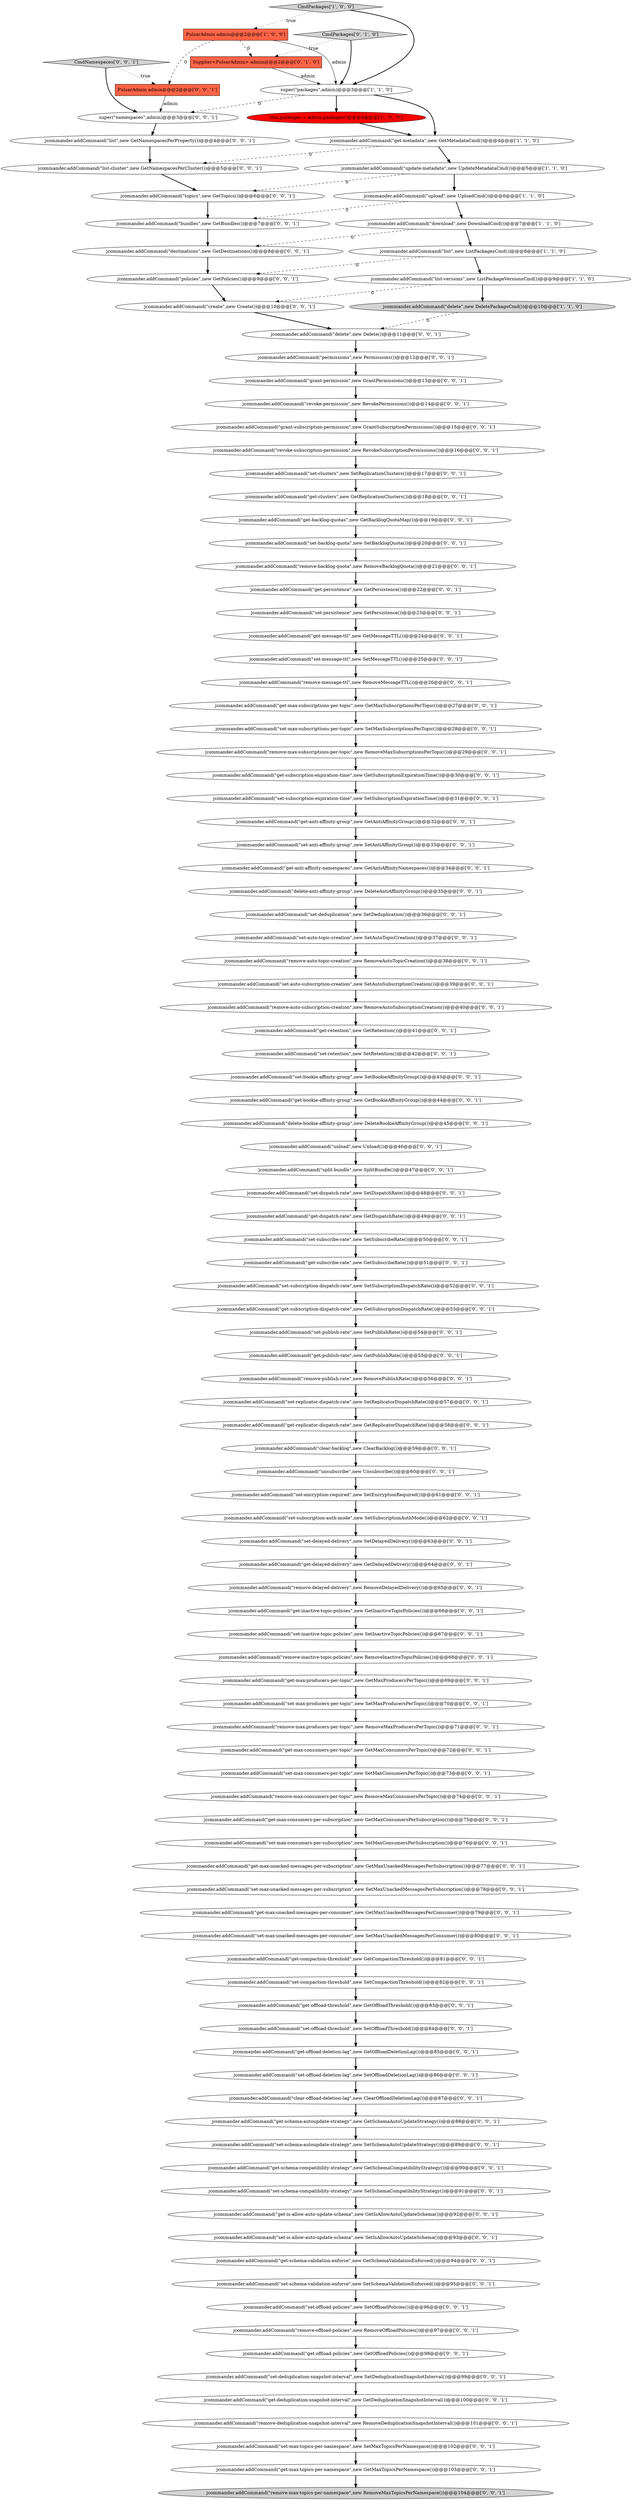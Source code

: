 digraph {
11 [style = filled, label = "Supplier<PulsarAdmin> admin@@@2@@@['0', '1', '0']", fillcolor = tomato, shape = box image = "AAA1AAABBB2BBB"];
116 [style = filled, label = "jcommander.addCommand(\"get-anti-affinity-namespaces\",new GetAntiAffinityNamespaces())@@@34@@@['0', '0', '1']", fillcolor = white, shape = ellipse image = "AAA0AAABBB3BBB"];
93 [style = filled, label = "super(\"namespaces\",admin)@@@3@@@['0', '0', '1']", fillcolor = white, shape = ellipse image = "AAA0AAABBB3BBB"];
43 [style = filled, label = "jcommander.addCommand(\"set-dispatch-rate\",new SetDispatchRate())@@@48@@@['0', '0', '1']", fillcolor = white, shape = ellipse image = "AAA0AAABBB3BBB"];
52 [style = filled, label = "jcommander.addCommand(\"get-offload-deletion-lag\",new GetOffloadDeletionLag())@@@85@@@['0', '0', '1']", fillcolor = white, shape = ellipse image = "AAA0AAABBB3BBB"];
27 [style = filled, label = "jcommander.addCommand(\"set-schema-validation-enforce\",new SetSchemaValidationEnforced())@@@95@@@['0', '0', '1']", fillcolor = white, shape = ellipse image = "AAA0AAABBB3BBB"];
48 [style = filled, label = "jcommander.addCommand(\"delete-anti-affinity-group\",new DeleteAntiAffinityGroup())@@@35@@@['0', '0', '1']", fillcolor = white, shape = ellipse image = "AAA0AAABBB3BBB"];
65 [style = filled, label = "jcommander.addCommand(\"get-inactive-topic-policies\",new GetInactiveTopicPolicies())@@@66@@@['0', '0', '1']", fillcolor = white, shape = ellipse image = "AAA0AAABBB3BBB"];
74 [style = filled, label = "jcommander.addCommand(\"delete-bookie-affinity-group\",new DeleteBookieAffinityGroup())@@@45@@@['0', '0', '1']", fillcolor = white, shape = ellipse image = "AAA0AAABBB3BBB"];
47 [style = filled, label = "jcommander.addCommand(\"set-replicator-dispatch-rate\",new SetReplicatorDispatchRate())@@@57@@@['0', '0', '1']", fillcolor = white, shape = ellipse image = "AAA0AAABBB3BBB"];
89 [style = filled, label = "jcommander.addCommand(\"set-max-consumers-per-topic\",new SetMaxConsumersPerTopic())@@@73@@@['0', '0', '1']", fillcolor = white, shape = ellipse image = "AAA0AAABBB3BBB"];
46 [style = filled, label = "jcommander.addCommand(\"remove-auto-topic-creation\",new RemoveAutoTopicCreation())@@@38@@@['0', '0', '1']", fillcolor = white, shape = ellipse image = "AAA0AAABBB3BBB"];
78 [style = filled, label = "jcommander.addCommand(\"get-offload-policies\",new GetOffloadPolicies())@@@98@@@['0', '0', '1']", fillcolor = white, shape = ellipse image = "AAA0AAABBB3BBB"];
58 [style = filled, label = "jcommander.addCommand(\"get-message-ttl\",new GetMessageTTL())@@@24@@@['0', '0', '1']", fillcolor = white, shape = ellipse image = "AAA0AAABBB3BBB"];
57 [style = filled, label = "jcommander.addCommand(\"list\",new GetNamespacesPerProperty())@@@4@@@['0', '0', '1']", fillcolor = white, shape = ellipse image = "AAA0AAABBB3BBB"];
92 [style = filled, label = "jcommander.addCommand(\"get-clusters\",new GetReplicationClusters())@@@18@@@['0', '0', '1']", fillcolor = white, shape = ellipse image = "AAA0AAABBB3BBB"];
63 [style = filled, label = "jcommander.addCommand(\"set-delayed-delivery\",new SetDelayedDelivery())@@@63@@@['0', '0', '1']", fillcolor = white, shape = ellipse image = "AAA0AAABBB3BBB"];
99 [style = filled, label = "jcommander.addCommand(\"get-subscription-dispatch-rate\",new GetSubscriptionDispatchRate())@@@53@@@['0', '0', '1']", fillcolor = white, shape = ellipse image = "AAA0AAABBB3BBB"];
36 [style = filled, label = "jcommander.addCommand(\"set-encryption-required\",new SetEncryptionRequired())@@@61@@@['0', '0', '1']", fillcolor = white, shape = ellipse image = "AAA0AAABBB3BBB"];
37 [style = filled, label = "jcommander.addCommand(\"get-max-unacked-messages-per-consumer\",new GetMaxUnackedMessagesPerConsumer())@@@79@@@['0', '0', '1']", fillcolor = white, shape = ellipse image = "AAA0AAABBB3BBB"];
26 [style = filled, label = "jcommander.addCommand(\"revoke-permission\",new RevokePermissions())@@@14@@@['0', '0', '1']", fillcolor = white, shape = ellipse image = "AAA0AAABBB3BBB"];
79 [style = filled, label = "jcommander.addCommand(\"get-schema-compatibility-strategy\",new GetSchemaCompatibilityStrategy())@@@90@@@['0', '0', '1']", fillcolor = white, shape = ellipse image = "AAA0AAABBB3BBB"];
32 [style = filled, label = "jcommander.addCommand(\"set-subscribe-rate\",new SetSubscribeRate())@@@50@@@['0', '0', '1']", fillcolor = white, shape = ellipse image = "AAA0AAABBB3BBB"];
115 [style = filled, label = "jcommander.addCommand(\"grant-permission\",new GrantPermissions())@@@13@@@['0', '0', '1']", fillcolor = white, shape = ellipse image = "AAA0AAABBB3BBB"];
84 [style = filled, label = "jcommander.addCommand(\"get-offload-threshold\",new GetOffloadThreshold())@@@83@@@['0', '0', '1']", fillcolor = white, shape = ellipse image = "AAA0AAABBB3BBB"];
105 [style = filled, label = "jcommander.addCommand(\"get-max-topics-per-namespace\",new GetMaxTopicsPerNamespace())@@@103@@@['0', '0', '1']", fillcolor = white, shape = ellipse image = "AAA0AAABBB3BBB"];
61 [style = filled, label = "jcommander.addCommand(\"set-max-unacked-messages-per-consumer\",new SetMaxUnackedMessagesPerConsumer())@@@80@@@['0', '0', '1']", fillcolor = white, shape = ellipse image = "AAA0AAABBB3BBB"];
98 [style = filled, label = "jcommander.addCommand(\"grant-subscription-permission\",new GrantSubscriptionPermissions())@@@15@@@['0', '0', '1']", fillcolor = white, shape = ellipse image = "AAA0AAABBB3BBB"];
23 [style = filled, label = "jcommander.addCommand(\"clear-backlog\",new ClearBacklog())@@@59@@@['0', '0', '1']", fillcolor = white, shape = ellipse image = "AAA0AAABBB3BBB"];
41 [style = filled, label = "jcommander.addCommand(\"get-max-consumers-per-subscription\",new GetMaxConsumersPerSubscription())@@@75@@@['0', '0', '1']", fillcolor = white, shape = ellipse image = "AAA0AAABBB3BBB"];
18 [style = filled, label = "jcommander.addCommand(\"get-bookie-affinity-group\",new GetBookieAffinityGroup())@@@44@@@['0', '0', '1']", fillcolor = white, shape = ellipse image = "AAA0AAABBB3BBB"];
9 [style = filled, label = "jcommander.addCommand(\"list\",new ListPackagesCmd())@@@8@@@['1', '1', '0']", fillcolor = white, shape = ellipse image = "AAA0AAABBB1BBB"];
1 [style = filled, label = "CmdPackages['1', '0', '0']", fillcolor = lightgray, shape = diamond image = "AAA0AAABBB1BBB"];
104 [style = filled, label = "jcommander.addCommand(\"get-deduplication-snapshot-interval\",new GetDeduplicationSnapshotInterval())@@@100@@@['0', '0', '1']", fillcolor = white, shape = ellipse image = "AAA0AAABBB3BBB"];
113 [style = filled, label = "jcommander.addCommand(\"set-publish-rate\",new SetPublishRate())@@@54@@@['0', '0', '1']", fillcolor = white, shape = ellipse image = "AAA0AAABBB3BBB"];
88 [style = filled, label = "jcommander.addCommand(\"set-anti-affinity-group\",new SetAntiAffinityGroup())@@@33@@@['0', '0', '1']", fillcolor = white, shape = ellipse image = "AAA0AAABBB3BBB"];
67 [style = filled, label = "jcommander.addCommand(\"topics\",new GetTopics())@@@6@@@['0', '0', '1']", fillcolor = white, shape = ellipse image = "AAA0AAABBB3BBB"];
71 [style = filled, label = "jcommander.addCommand(\"get-publish-rate\",new GetPublishRate())@@@55@@@['0', '0', '1']", fillcolor = white, shape = ellipse image = "AAA0AAABBB3BBB"];
112 [style = filled, label = "jcommander.addCommand(\"get-is-allow-auto-update-schema\",new GetIsAllowAutoUpdateSchema())@@@92@@@['0', '0', '1']", fillcolor = white, shape = ellipse image = "AAA0AAABBB3BBB"];
101 [style = filled, label = "jcommander.addCommand(\"set-inactive-topic-policies\",new SetInactiveTopicPolicies())@@@67@@@['0', '0', '1']", fillcolor = white, shape = ellipse image = "AAA0AAABBB3BBB"];
8 [style = filled, label = "PulsarAdmin admin@@@2@@@['1', '0', '0']", fillcolor = tomato, shape = box image = "AAA1AAABBB1BBB"];
82 [style = filled, label = "jcommander.addCommand(\"unload\",new Unload())@@@46@@@['0', '0', '1']", fillcolor = white, shape = ellipse image = "AAA0AAABBB3BBB"];
91 [style = filled, label = "jcommander.addCommand(\"set-subscription-expiration-time\",new SetSubscriptionExpirationTime())@@@31@@@['0', '0', '1']", fillcolor = white, shape = ellipse image = "AAA0AAABBB3BBB"];
34 [style = filled, label = "jcommander.addCommand(\"set-max-producers-per-topic\",new SetMaxProducersPerTopic())@@@70@@@['0', '0', '1']", fillcolor = white, shape = ellipse image = "AAA0AAABBB3BBB"];
90 [style = filled, label = "jcommander.addCommand(\"remove-max-subscriptions-per-topic\",new RemoveMaxSubscriptionsPerTopic())@@@29@@@['0', '0', '1']", fillcolor = white, shape = ellipse image = "AAA0AAABBB3BBB"];
20 [style = filled, label = "jcommander.addCommand(\"get-schema-autoupdate-strategy\",new GetSchemaAutoUpdateStrategy())@@@88@@@['0', '0', '1']", fillcolor = white, shape = ellipse image = "AAA0AAABBB3BBB"];
75 [style = filled, label = "jcommander.addCommand(\"get-dispatch-rate\",new GetDispatchRate())@@@49@@@['0', '0', '1']", fillcolor = white, shape = ellipse image = "AAA0AAABBB3BBB"];
109 [style = filled, label = "jcommander.addCommand(\"set-subscription-auth-mode\",new SetSubscriptionAuthMode())@@@62@@@['0', '0', '1']", fillcolor = white, shape = ellipse image = "AAA0AAABBB3BBB"];
19 [style = filled, label = "jcommander.addCommand(\"set-subscription-dispatch-rate\",new SetSubscriptionDispatchRate())@@@52@@@['0', '0', '1']", fillcolor = white, shape = ellipse image = "AAA0AAABBB3BBB"];
5 [style = filled, label = "jcommander.addCommand(\"download\",new DownloadCmd())@@@7@@@['1', '1', '0']", fillcolor = white, shape = ellipse image = "AAA0AAABBB1BBB"];
94 [style = filled, label = "jcommander.addCommand(\"remove-backlog-quota\",new RemoveBacklogQuota())@@@21@@@['0', '0', '1']", fillcolor = white, shape = ellipse image = "AAA0AAABBB3BBB"];
16 [style = filled, label = "jcommander.addCommand(\"remove-auto-subscription-creation\",new RemoveAutoSubscriptionCreation())@@@40@@@['0', '0', '1']", fillcolor = white, shape = ellipse image = "AAA0AAABBB3BBB"];
76 [style = filled, label = "jcommander.addCommand(\"set-schema-autoupdate-strategy\",new SetSchemaAutoUpdateStrategy())@@@89@@@['0', '0', '1']", fillcolor = white, shape = ellipse image = "AAA0AAABBB3BBB"];
30 [style = filled, label = "jcommander.addCommand(\"get-max-unacked-messages-per-subscription\",new GetMaxUnackedMessagesPerSubscription())@@@77@@@['0', '0', '1']", fillcolor = white, shape = ellipse image = "AAA0AAABBB3BBB"];
102 [style = filled, label = "jcommander.addCommand(\"create\",new Create())@@@10@@@['0', '0', '1']", fillcolor = white, shape = ellipse image = "AAA0AAABBB3BBB"];
49 [style = filled, label = "CmdNamespaces['0', '0', '1']", fillcolor = lightgray, shape = diamond image = "AAA0AAABBB3BBB"];
100 [style = filled, label = "jcommander.addCommand(\"get-max-producers-per-topic\",new GetMaxProducersPerTopic())@@@69@@@['0', '0', '1']", fillcolor = white, shape = ellipse image = "AAA0AAABBB3BBB"];
0 [style = filled, label = "jcommander.addCommand(\"list-versions\",new ListPackageVersionsCmd())@@@9@@@['1', '1', '0']", fillcolor = white, shape = ellipse image = "AAA0AAABBB1BBB"];
111 [style = filled, label = "jcommander.addCommand(\"remove-max-topics-per-namespace\",new RemoveMaxTopicsPerNamespace())@@@104@@@['0', '0', '1']", fillcolor = lightgray, shape = ellipse image = "AAA0AAABBB3BBB"];
50 [style = filled, label = "jcommander.addCommand(\"permissions\",new Permissions())@@@12@@@['0', '0', '1']", fillcolor = white, shape = ellipse image = "AAA0AAABBB3BBB"];
96 [style = filled, label = "jcommander.addCommand(\"set-auto-subscription-creation\",new SetAutoSubscriptionCreation())@@@39@@@['0', '0', '1']", fillcolor = white, shape = ellipse image = "AAA0AAABBB3BBB"];
14 [style = filled, label = "jcommander.addCommand(\"set-compaction-threshold\",new SetCompactionThreshold())@@@82@@@['0', '0', '1']", fillcolor = white, shape = ellipse image = "AAA0AAABBB3BBB"];
24 [style = filled, label = "jcommander.addCommand(\"remove-message-ttl\",new RemoveMessageTTL())@@@26@@@['0', '0', '1']", fillcolor = white, shape = ellipse image = "AAA0AAABBB3BBB"];
22 [style = filled, label = "jcommander.addCommand(\"remove-publish-rate\",new RemovePublishRate())@@@56@@@['0', '0', '1']", fillcolor = white, shape = ellipse image = "AAA0AAABBB3BBB"];
72 [style = filled, label = "jcommander.addCommand(\"get-replicator-dispatch-rate\",new GetReplicatorDispatchRate())@@@58@@@['0', '0', '1']", fillcolor = white, shape = ellipse image = "AAA0AAABBB3BBB"];
3 [style = filled, label = "super(\"packages\",admin)@@@3@@@['1', '1', '0']", fillcolor = white, shape = ellipse image = "AAA0AAABBB1BBB"];
70 [style = filled, label = "jcommander.addCommand(\"set-bookie-affinity-group\",new SetBookieAffinityGroup())@@@43@@@['0', '0', '1']", fillcolor = white, shape = ellipse image = "AAA0AAABBB3BBB"];
13 [style = filled, label = "jcommander.addCommand(\"get-max-consumers-per-topic\",new GetMaxConsumersPerTopic())@@@72@@@['0', '0', '1']", fillcolor = white, shape = ellipse image = "AAA0AAABBB3BBB"];
15 [style = filled, label = "jcommander.addCommand(\"set-persistence\",new SetPersistence())@@@23@@@['0', '0', '1']", fillcolor = white, shape = ellipse image = "AAA0AAABBB3BBB"];
62 [style = filled, label = "jcommander.addCommand(\"set-deduplication\",new SetDeduplication())@@@36@@@['0', '0', '1']", fillcolor = white, shape = ellipse image = "AAA0AAABBB3BBB"];
103 [style = filled, label = "jcommander.addCommand(\"unsubscribe\",new Unsubscribe())@@@60@@@['0', '0', '1']", fillcolor = white, shape = ellipse image = "AAA0AAABBB3BBB"];
68 [style = filled, label = "jcommander.addCommand(\"set-clusters\",new SetReplicationClusters())@@@17@@@['0', '0', '1']", fillcolor = white, shape = ellipse image = "AAA0AAABBB3BBB"];
56 [style = filled, label = "jcommander.addCommand(\"remove-offload-policies\",new RemoveOffloadPolicies())@@@97@@@['0', '0', '1']", fillcolor = white, shape = ellipse image = "AAA0AAABBB3BBB"];
87 [style = filled, label = "jcommander.addCommand(\"delete\",new Delete())@@@11@@@['0', '0', '1']", fillcolor = white, shape = ellipse image = "AAA0AAABBB3BBB"];
107 [style = filled, label = "jcommander.addCommand(\"remove-deduplication-snapshot-interval\",new RemoveDeduplicationSnapshotInterval())@@@101@@@['0', '0', '1']", fillcolor = white, shape = ellipse image = "AAA0AAABBB3BBB"];
12 [style = filled, label = "CmdPackages['0', '1', '0']", fillcolor = lightgray, shape = diamond image = "AAA0AAABBB2BBB"];
59 [style = filled, label = "jcommander.addCommand(\"set-schema-compatibility-strategy\",new SetSchemaCompatibilityStrategy())@@@91@@@['0', '0', '1']", fillcolor = white, shape = ellipse image = "AAA0AAABBB3BBB"];
31 [style = filled, label = "jcommander.addCommand(\"clear-offload-deletion-lag\",new ClearOffloadDeletionLag())@@@87@@@['0', '0', '1']", fillcolor = white, shape = ellipse image = "AAA0AAABBB3BBB"];
21 [style = filled, label = "jcommander.addCommand(\"set-retention\",new SetRetention())@@@42@@@['0', '0', '1']", fillcolor = white, shape = ellipse image = "AAA0AAABBB3BBB"];
17 [style = filled, label = "jcommander.addCommand(\"set-max-consumers-per-subscription\",new SetMaxConsumersPerSubscription())@@@76@@@['0', '0', '1']", fillcolor = white, shape = ellipse image = "AAA0AAABBB3BBB"];
7 [style = filled, label = "this.packages = admin.packages()@@@4@@@['1', '0', '0']", fillcolor = red, shape = ellipse image = "AAA1AAABBB1BBB"];
77 [style = filled, label = "jcommander.addCommand(\"set-offload-policies\",new SetOffloadPolicies())@@@96@@@['0', '0', '1']", fillcolor = white, shape = ellipse image = "AAA0AAABBB3BBB"];
35 [style = filled, label = "jcommander.addCommand(\"remove-inactive-topic-policies\",new RemoveInactiveTopicPolicies())@@@68@@@['0', '0', '1']", fillcolor = white, shape = ellipse image = "AAA0AAABBB3BBB"];
29 [style = filled, label = "jcommander.addCommand(\"remove-delayed-delivery\",new RemoveDelayedDelivery())@@@65@@@['0', '0', '1']", fillcolor = white, shape = ellipse image = "AAA0AAABBB3BBB"];
38 [style = filled, label = "jcommander.addCommand(\"set-offload-deletion-lag\",new SetOffloadDeletionLag())@@@86@@@['0', '0', '1']", fillcolor = white, shape = ellipse image = "AAA0AAABBB3BBB"];
64 [style = filled, label = "jcommander.addCommand(\"get-persistence\",new GetPersistence())@@@22@@@['0', '0', '1']", fillcolor = white, shape = ellipse image = "AAA0AAABBB3BBB"];
106 [style = filled, label = "jcommander.addCommand(\"split-bundle\",new SplitBundle())@@@47@@@['0', '0', '1']", fillcolor = white, shape = ellipse image = "AAA0AAABBB3BBB"];
53 [style = filled, label = "jcommander.addCommand(\"get-anti-affinity-group\",new GetAntiAffinityGroup())@@@32@@@['0', '0', '1']", fillcolor = white, shape = ellipse image = "AAA0AAABBB3BBB"];
40 [style = filled, label = "jcommander.addCommand(\"get-subscribe-rate\",new GetSubscribeRate())@@@51@@@['0', '0', '1']", fillcolor = white, shape = ellipse image = "AAA0AAABBB3BBB"];
25 [style = filled, label = "jcommander.addCommand(\"destinations\",new GetDestinations())@@@8@@@['0', '0', '1']", fillcolor = white, shape = ellipse image = "AAA0AAABBB3BBB"];
60 [style = filled, label = "jcommander.addCommand(\"set-max-topics-per-namespace\",new SetMaxTopicsPerNamespace())@@@102@@@['0', '0', '1']", fillcolor = white, shape = ellipse image = "AAA0AAABBB3BBB"];
45 [style = filled, label = "jcommander.addCommand(\"get-backlog-quotas\",new GetBacklogQuotaMap())@@@19@@@['0', '0', '1']", fillcolor = white, shape = ellipse image = "AAA0AAABBB3BBB"];
55 [style = filled, label = "jcommander.addCommand(\"get-delayed-delivery\",new GetDelayedDelivery())@@@64@@@['0', '0', '1']", fillcolor = white, shape = ellipse image = "AAA0AAABBB3BBB"];
69 [style = filled, label = "jcommander.addCommand(\"remove-max-producers-per-topic\",new RemoveMaxProducersPerTopic())@@@71@@@['0', '0', '1']", fillcolor = white, shape = ellipse image = "AAA0AAABBB3BBB"];
108 [style = filled, label = "jcommander.addCommand(\"get-max-subscriptions-per-topic\",new GetMaxSubscriptionsPerTopic())@@@27@@@['0', '0', '1']", fillcolor = white, shape = ellipse image = "AAA0AAABBB3BBB"];
2 [style = filled, label = "jcommander.addCommand(\"delete\",new DeletePackageCmd())@@@10@@@['1', '1', '0']", fillcolor = lightgray, shape = ellipse image = "AAA0AAABBB1BBB"];
10 [style = filled, label = "jcommander.addCommand(\"get-metadata\",new GetMetadataCmd())@@@4@@@['1', '1', '0']", fillcolor = white, shape = ellipse image = "AAA0AAABBB1BBB"];
28 [style = filled, label = "jcommander.addCommand(\"remove-max-consumers-per-topic\",new RemoveMaxConsumersPerTopic())@@@74@@@['0', '0', '1']", fillcolor = white, shape = ellipse image = "AAA0AAABBB3BBB"];
95 [style = filled, label = "jcommander.addCommand(\"bundles\",new GetBundles())@@@7@@@['0', '0', '1']", fillcolor = white, shape = ellipse image = "AAA0AAABBB3BBB"];
81 [style = filled, label = "jcommander.addCommand(\"set-offload-threshold\",new SetOffloadThreshold())@@@84@@@['0', '0', '1']", fillcolor = white, shape = ellipse image = "AAA0AAABBB3BBB"];
33 [style = filled, label = "jcommander.addCommand(\"get-compaction-threshold\",new GetCompactionThreshold())@@@81@@@['0', '0', '1']", fillcolor = white, shape = ellipse image = "AAA0AAABBB3BBB"];
73 [style = filled, label = "jcommander.addCommand(\"list-cluster\",new GetNamespacesPerCluster())@@@5@@@['0', '0', '1']", fillcolor = white, shape = ellipse image = "AAA0AAABBB3BBB"];
114 [style = filled, label = "jcommander.addCommand(\"set-auto-topic-creation\",new SetAutoTopicCreation())@@@37@@@['0', '0', '1']", fillcolor = white, shape = ellipse image = "AAA0AAABBB3BBB"];
97 [style = filled, label = "jcommander.addCommand(\"set-max-subscriptions-per-topic\",new SetMaxSubscriptionsPerTopic())@@@28@@@['0', '0', '1']", fillcolor = white, shape = ellipse image = "AAA0AAABBB3BBB"];
86 [style = filled, label = "jcommander.addCommand(\"policies\",new GetPolicies())@@@9@@@['0', '0', '1']", fillcolor = white, shape = ellipse image = "AAA0AAABBB3BBB"];
4 [style = filled, label = "jcommander.addCommand(\"upload\",new UploadCmd())@@@6@@@['1', '1', '0']", fillcolor = white, shape = ellipse image = "AAA0AAABBB1BBB"];
80 [style = filled, label = "jcommander.addCommand(\"set-is-allow-auto-update-schema\",new SetIsAllowAutoUpdateSchema())@@@93@@@['0', '0', '1']", fillcolor = white, shape = ellipse image = "AAA0AAABBB3BBB"];
110 [style = filled, label = "jcommander.addCommand(\"get-schema-validation-enforce\",new GetSchemaValidationEnforced())@@@94@@@['0', '0', '1']", fillcolor = white, shape = ellipse image = "AAA0AAABBB3BBB"];
54 [style = filled, label = "PulsarAdmin admin@@@2@@@['0', '0', '1']", fillcolor = tomato, shape = box image = "AAA0AAABBB3BBB"];
85 [style = filled, label = "jcommander.addCommand(\"set-max-unacked-messages-per-subscription\",new SetMaxUnackedMessagesPerSubscription())@@@78@@@['0', '0', '1']", fillcolor = white, shape = ellipse image = "AAA0AAABBB3BBB"];
83 [style = filled, label = "jcommander.addCommand(\"revoke-subscription-permission\",new RevokeSubscriptionPermissions())@@@16@@@['0', '0', '1']", fillcolor = white, shape = ellipse image = "AAA0AAABBB3BBB"];
44 [style = filled, label = "jcommander.addCommand(\"get-subscription-expiration-time\",new GetSubscriptionExpirationTime())@@@30@@@['0', '0', '1']", fillcolor = white, shape = ellipse image = "AAA0AAABBB3BBB"];
6 [style = filled, label = "jcommander.addCommand(\"update-metadata\",new UpdateMetadataCmd())@@@5@@@['1', '1', '0']", fillcolor = white, shape = ellipse image = "AAA0AAABBB1BBB"];
66 [style = filled, label = "jcommander.addCommand(\"set-deduplication-snapshot-interval\",new SetDeduplicationSnapshotInterval())@@@99@@@['0', '0', '1']", fillcolor = white, shape = ellipse image = "AAA0AAABBB3BBB"];
51 [style = filled, label = "jcommander.addCommand(\"set-message-ttl\",new SetMessageTTL())@@@25@@@['0', '0', '1']", fillcolor = white, shape = ellipse image = "AAA0AAABBB3BBB"];
42 [style = filled, label = "jcommander.addCommand(\"get-retention\",new GetRetention())@@@41@@@['0', '0', '1']", fillcolor = white, shape = ellipse image = "AAA0AAABBB3BBB"];
39 [style = filled, label = "jcommander.addCommand(\"set-backlog-quota\",new SetBacklogQuota())@@@20@@@['0', '0', '1']", fillcolor = white, shape = ellipse image = "AAA0AAABBB3BBB"];
65->101 [style = bold, label=""];
56->78 [style = bold, label=""];
44->91 [style = bold, label=""];
5->9 [style = bold, label=""];
81->52 [style = bold, label=""];
74->82 [style = bold, label=""];
116->48 [style = bold, label=""];
51->24 [style = bold, label=""];
6->67 [style = dashed, label="0"];
5->25 [style = dashed, label="0"];
38->31 [style = bold, label=""];
10->73 [style = dashed, label="0"];
85->37 [style = bold, label=""];
104->107 [style = bold, label=""];
8->3 [style = solid, label="admin"];
48->62 [style = bold, label=""];
93->57 [style = bold, label=""];
114->46 [style = bold, label=""];
63->55 [style = bold, label=""];
8->54 [style = dashed, label="0"];
60->105 [style = bold, label=""];
22->47 [style = bold, label=""];
13->89 [style = bold, label=""];
98->83 [style = bold, label=""];
24->108 [style = bold, label=""];
110->27 [style = bold, label=""];
62->114 [style = bold, label=""];
16->42 [style = bold, label=""];
34->69 [style = bold, label=""];
42->21 [style = bold, label=""];
31->20 [style = bold, label=""];
8->11 [style = dashed, label="0"];
23->103 [style = bold, label=""];
27->77 [style = bold, label=""];
91->53 [style = bold, label=""];
2->87 [style = dashed, label="0"];
107->60 [style = bold, label=""];
100->34 [style = bold, label=""];
19->99 [style = bold, label=""];
59->112 [style = bold, label=""];
73->67 [style = bold, label=""];
67->95 [style = bold, label=""];
96->16 [style = bold, label=""];
55->29 [style = bold, label=""];
49->54 [style = dotted, label="true"];
3->93 [style = dashed, label="0"];
101->35 [style = bold, label=""];
68->92 [style = bold, label=""];
39->94 [style = bold, label=""];
4->95 [style = dashed, label="0"];
54->93 [style = solid, label="admin"];
83->68 [style = bold, label=""];
113->71 [style = bold, label=""];
37->61 [style = bold, label=""];
78->66 [style = bold, label=""];
12->11 [style = dotted, label="true"];
3->10 [style = bold, label=""];
6->4 [style = bold, label=""];
103->36 [style = bold, label=""];
64->15 [style = bold, label=""];
3->7 [style = bold, label=""];
58->51 [style = bold, label=""];
106->43 [style = bold, label=""];
79->59 [style = bold, label=""];
1->8 [style = dotted, label="true"];
35->100 [style = bold, label=""];
43->75 [style = bold, label=""];
92->45 [style = bold, label=""];
72->23 [style = bold, label=""];
115->26 [style = bold, label=""];
94->64 [style = bold, label=""];
11->3 [style = solid, label="admin"];
15->58 [style = bold, label=""];
36->109 [style = bold, label=""];
112->80 [style = bold, label=""];
1->3 [style = bold, label=""];
40->19 [style = bold, label=""];
46->96 [style = bold, label=""];
89->28 [style = bold, label=""];
10->6 [style = bold, label=""];
28->41 [style = bold, label=""];
29->65 [style = bold, label=""];
105->111 [style = bold, label=""];
14->84 [style = bold, label=""];
86->102 [style = bold, label=""];
109->63 [style = bold, label=""];
80->110 [style = bold, label=""];
30->85 [style = bold, label=""];
87->50 [style = bold, label=""];
32->40 [style = bold, label=""];
12->3 [style = bold, label=""];
108->97 [style = bold, label=""];
25->86 [style = bold, label=""];
97->90 [style = bold, label=""];
18->74 [style = bold, label=""];
4->5 [style = bold, label=""];
88->116 [style = bold, label=""];
45->39 [style = bold, label=""];
33->14 [style = bold, label=""];
71->22 [style = bold, label=""];
9->0 [style = bold, label=""];
9->86 [style = dashed, label="0"];
7->10 [style = bold, label=""];
95->25 [style = bold, label=""];
0->2 [style = bold, label=""];
57->73 [style = bold, label=""];
52->38 [style = bold, label=""];
47->72 [style = bold, label=""];
17->30 [style = bold, label=""];
0->102 [style = dashed, label="0"];
66->104 [style = bold, label=""];
53->88 [style = bold, label=""];
21->70 [style = bold, label=""];
26->98 [style = bold, label=""];
99->113 [style = bold, label=""];
41->17 [style = bold, label=""];
75->32 [style = bold, label=""];
20->76 [style = bold, label=""];
102->87 [style = bold, label=""];
49->93 [style = bold, label=""];
90->44 [style = bold, label=""];
76->79 [style = bold, label=""];
84->81 [style = bold, label=""];
82->106 [style = bold, label=""];
69->13 [style = bold, label=""];
70->18 [style = bold, label=""];
61->33 [style = bold, label=""];
50->115 [style = bold, label=""];
77->56 [style = bold, label=""];
}
